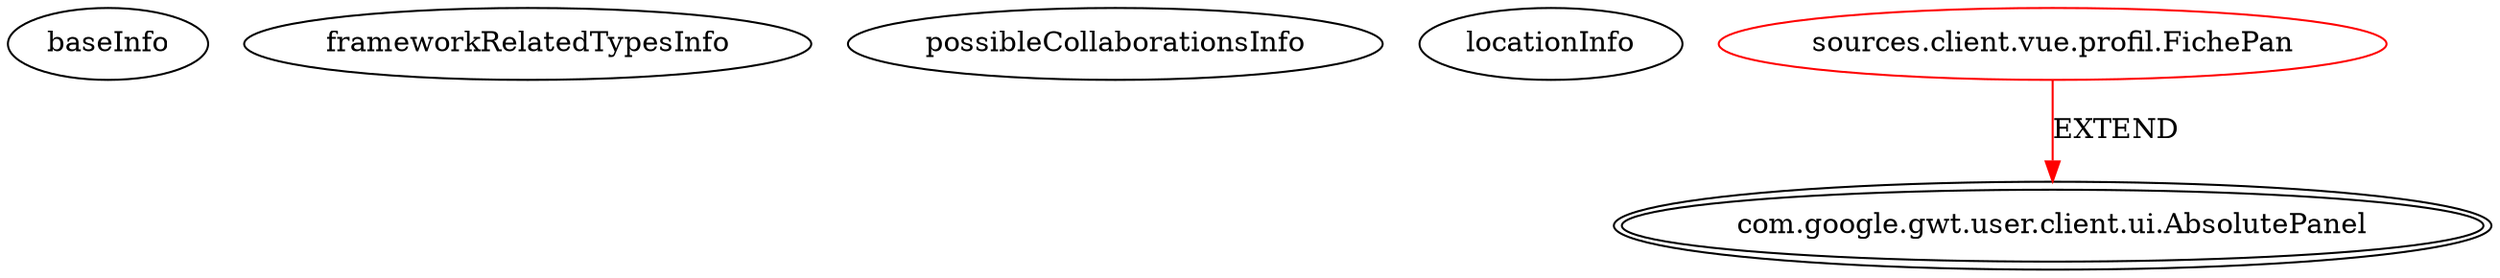 digraph {
baseInfo[graphId=276,category="extension_graph",isAnonymous=false,possibleRelation=false]
frameworkRelatedTypesInfo[0="com.google.gwt.user.client.ui.AbsolutePanel"]
possibleCollaborationsInfo[]
locationInfo[projectName="MainMain-ChatCafeine",filePath="/MainMain-ChatCafeine/ChatCafeine-master/ChatCafeine/src/sources/client/vue/profil/FichePan.java",contextSignature="FichePan",graphId="276"]
0[label="sources.client.vue.profil.FichePan",vertexType="ROOT_CLIENT_CLASS_DECLARATION",isFrameworkType=false,color=red]
1[label="com.google.gwt.user.client.ui.AbsolutePanel",vertexType="FRAMEWORK_CLASS_TYPE",isFrameworkType=true,peripheries=2]
0->1[label="EXTEND",color=red]
}
